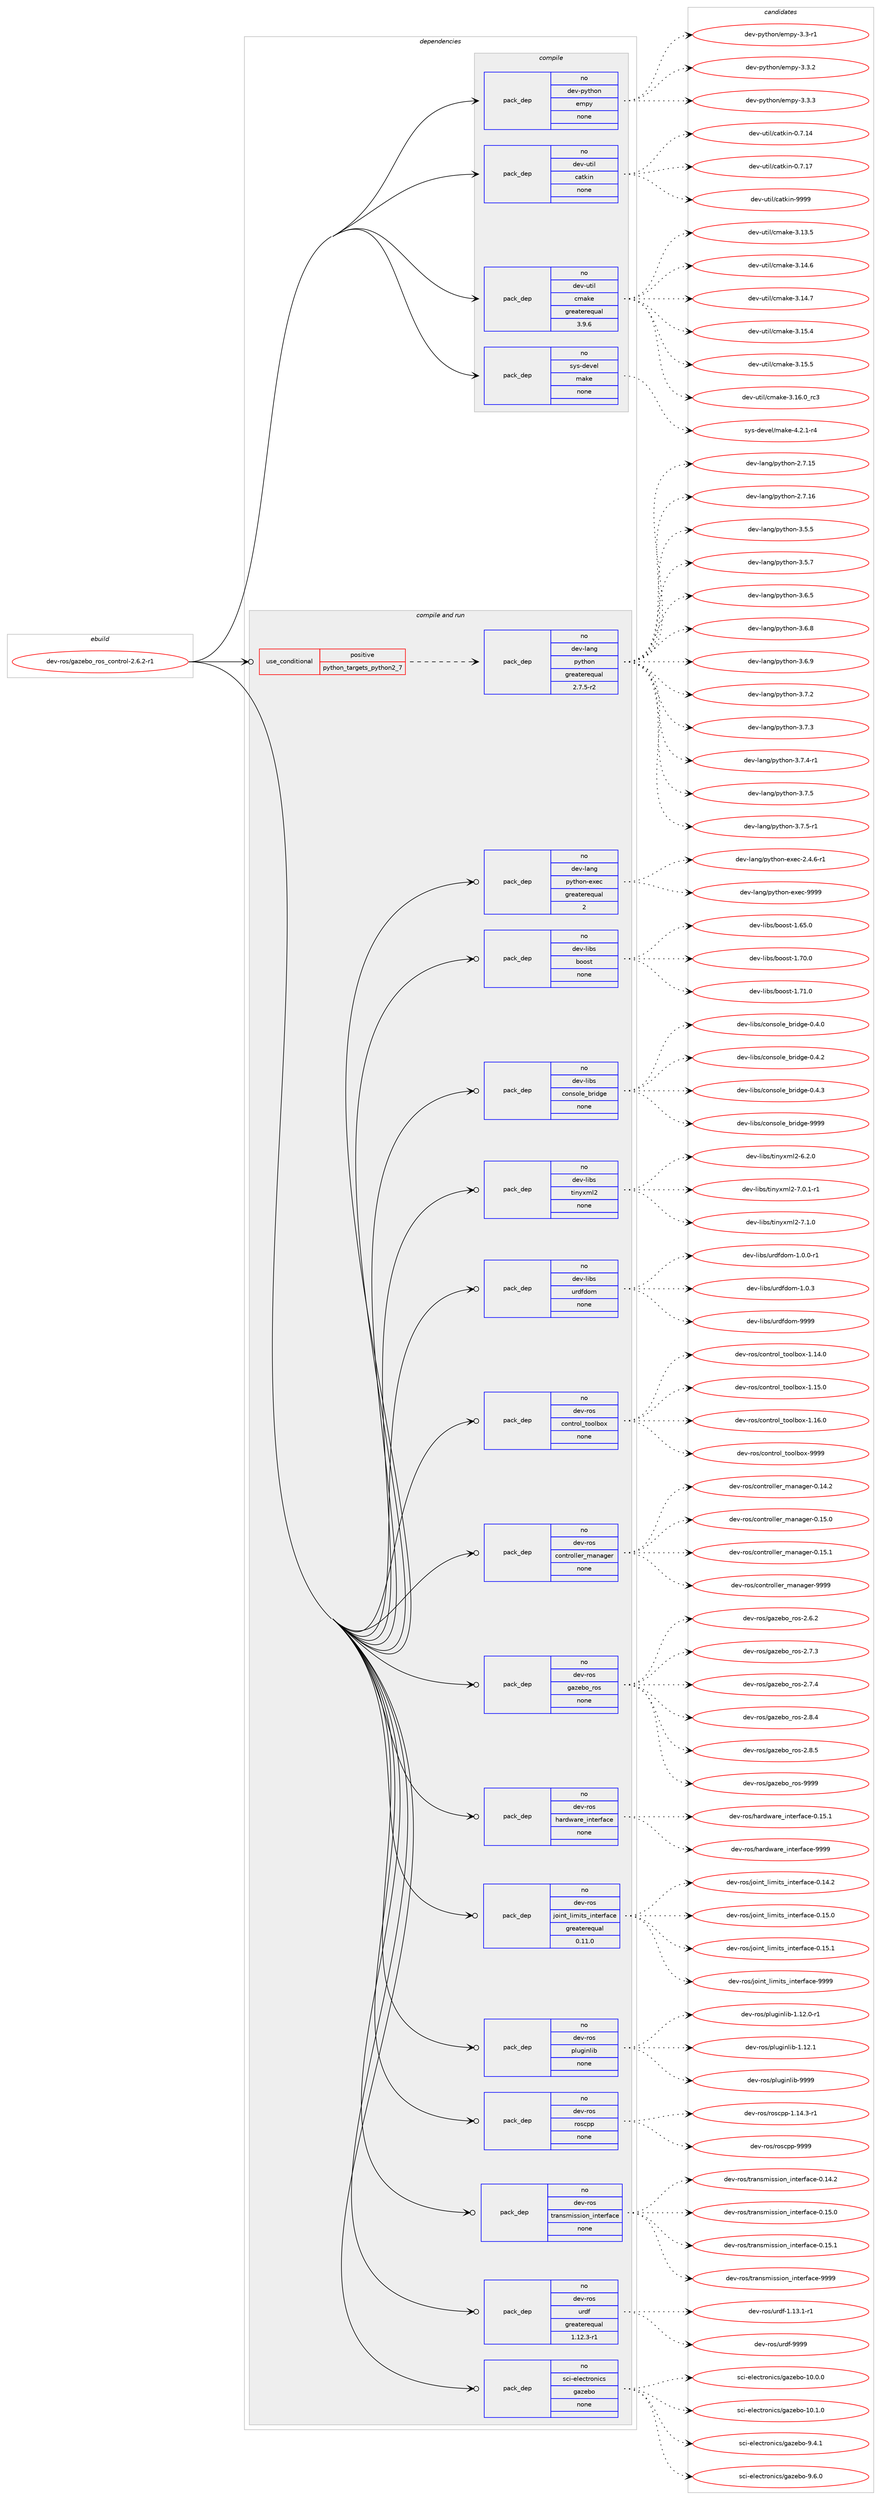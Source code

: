 digraph prolog {

# *************
# Graph options
# *************

newrank=true;
concentrate=true;
compound=true;
graph [rankdir=LR,fontname=Helvetica,fontsize=10,ranksep=1.5];#, ranksep=2.5, nodesep=0.2];
edge  [arrowhead=vee];
node  [fontname=Helvetica,fontsize=10];

# **********
# The ebuild
# **********

subgraph cluster_leftcol {
color=gray;
rank=same;
label=<<i>ebuild</i>>;
id [label="dev-ros/gazebo_ros_control-2.6.2-r1", color=red, width=4, href="../dev-ros/gazebo_ros_control-2.6.2-r1.svg"];
}

# ****************
# The dependencies
# ****************

subgraph cluster_midcol {
color=gray;
label=<<i>dependencies</i>>;
subgraph cluster_compile {
fillcolor="#eeeeee";
style=filled;
label=<<i>compile</i>>;
subgraph pack487377 {
dependency652606 [label=<<TABLE BORDER="0" CELLBORDER="1" CELLSPACING="0" CELLPADDING="4" WIDTH="220"><TR><TD ROWSPAN="6" CELLPADDING="30">pack_dep</TD></TR><TR><TD WIDTH="110">no</TD></TR><TR><TD>dev-python</TD></TR><TR><TD>empy</TD></TR><TR><TD>none</TD></TR><TR><TD></TD></TR></TABLE>>, shape=none, color=blue];
}
id:e -> dependency652606:w [weight=20,style="solid",arrowhead="vee"];
subgraph pack487378 {
dependency652607 [label=<<TABLE BORDER="0" CELLBORDER="1" CELLSPACING="0" CELLPADDING="4" WIDTH="220"><TR><TD ROWSPAN="6" CELLPADDING="30">pack_dep</TD></TR><TR><TD WIDTH="110">no</TD></TR><TR><TD>dev-util</TD></TR><TR><TD>catkin</TD></TR><TR><TD>none</TD></TR><TR><TD></TD></TR></TABLE>>, shape=none, color=blue];
}
id:e -> dependency652607:w [weight=20,style="solid",arrowhead="vee"];
subgraph pack487379 {
dependency652608 [label=<<TABLE BORDER="0" CELLBORDER="1" CELLSPACING="0" CELLPADDING="4" WIDTH="220"><TR><TD ROWSPAN="6" CELLPADDING="30">pack_dep</TD></TR><TR><TD WIDTH="110">no</TD></TR><TR><TD>dev-util</TD></TR><TR><TD>cmake</TD></TR><TR><TD>greaterequal</TD></TR><TR><TD>3.9.6</TD></TR></TABLE>>, shape=none, color=blue];
}
id:e -> dependency652608:w [weight=20,style="solid",arrowhead="vee"];
subgraph pack487380 {
dependency652609 [label=<<TABLE BORDER="0" CELLBORDER="1" CELLSPACING="0" CELLPADDING="4" WIDTH="220"><TR><TD ROWSPAN="6" CELLPADDING="30">pack_dep</TD></TR><TR><TD WIDTH="110">no</TD></TR><TR><TD>sys-devel</TD></TR><TR><TD>make</TD></TR><TR><TD>none</TD></TR><TR><TD></TD></TR></TABLE>>, shape=none, color=blue];
}
id:e -> dependency652609:w [weight=20,style="solid",arrowhead="vee"];
}
subgraph cluster_compileandrun {
fillcolor="#eeeeee";
style=filled;
label=<<i>compile and run</i>>;
subgraph cond153323 {
dependency652610 [label=<<TABLE BORDER="0" CELLBORDER="1" CELLSPACING="0" CELLPADDING="4"><TR><TD ROWSPAN="3" CELLPADDING="10">use_conditional</TD></TR><TR><TD>positive</TD></TR><TR><TD>python_targets_python2_7</TD></TR></TABLE>>, shape=none, color=red];
subgraph pack487381 {
dependency652611 [label=<<TABLE BORDER="0" CELLBORDER="1" CELLSPACING="0" CELLPADDING="4" WIDTH="220"><TR><TD ROWSPAN="6" CELLPADDING="30">pack_dep</TD></TR><TR><TD WIDTH="110">no</TD></TR><TR><TD>dev-lang</TD></TR><TR><TD>python</TD></TR><TR><TD>greaterequal</TD></TR><TR><TD>2.7.5-r2</TD></TR></TABLE>>, shape=none, color=blue];
}
dependency652610:e -> dependency652611:w [weight=20,style="dashed",arrowhead="vee"];
}
id:e -> dependency652610:w [weight=20,style="solid",arrowhead="odotvee"];
subgraph pack487382 {
dependency652612 [label=<<TABLE BORDER="0" CELLBORDER="1" CELLSPACING="0" CELLPADDING="4" WIDTH="220"><TR><TD ROWSPAN="6" CELLPADDING="30">pack_dep</TD></TR><TR><TD WIDTH="110">no</TD></TR><TR><TD>dev-lang</TD></TR><TR><TD>python-exec</TD></TR><TR><TD>greaterequal</TD></TR><TR><TD>2</TD></TR></TABLE>>, shape=none, color=blue];
}
id:e -> dependency652612:w [weight=20,style="solid",arrowhead="odotvee"];
subgraph pack487383 {
dependency652613 [label=<<TABLE BORDER="0" CELLBORDER="1" CELLSPACING="0" CELLPADDING="4" WIDTH="220"><TR><TD ROWSPAN="6" CELLPADDING="30">pack_dep</TD></TR><TR><TD WIDTH="110">no</TD></TR><TR><TD>dev-libs</TD></TR><TR><TD>boost</TD></TR><TR><TD>none</TD></TR><TR><TD></TD></TR></TABLE>>, shape=none, color=blue];
}
id:e -> dependency652613:w [weight=20,style="solid",arrowhead="odotvee"];
subgraph pack487384 {
dependency652614 [label=<<TABLE BORDER="0" CELLBORDER="1" CELLSPACING="0" CELLPADDING="4" WIDTH="220"><TR><TD ROWSPAN="6" CELLPADDING="30">pack_dep</TD></TR><TR><TD WIDTH="110">no</TD></TR><TR><TD>dev-libs</TD></TR><TR><TD>console_bridge</TD></TR><TR><TD>none</TD></TR><TR><TD></TD></TR></TABLE>>, shape=none, color=blue];
}
id:e -> dependency652614:w [weight=20,style="solid",arrowhead="odotvee"];
subgraph pack487385 {
dependency652615 [label=<<TABLE BORDER="0" CELLBORDER="1" CELLSPACING="0" CELLPADDING="4" WIDTH="220"><TR><TD ROWSPAN="6" CELLPADDING="30">pack_dep</TD></TR><TR><TD WIDTH="110">no</TD></TR><TR><TD>dev-libs</TD></TR><TR><TD>tinyxml2</TD></TR><TR><TD>none</TD></TR><TR><TD></TD></TR></TABLE>>, shape=none, color=blue];
}
id:e -> dependency652615:w [weight=20,style="solid",arrowhead="odotvee"];
subgraph pack487386 {
dependency652616 [label=<<TABLE BORDER="0" CELLBORDER="1" CELLSPACING="0" CELLPADDING="4" WIDTH="220"><TR><TD ROWSPAN="6" CELLPADDING="30">pack_dep</TD></TR><TR><TD WIDTH="110">no</TD></TR><TR><TD>dev-libs</TD></TR><TR><TD>urdfdom</TD></TR><TR><TD>none</TD></TR><TR><TD></TD></TR></TABLE>>, shape=none, color=blue];
}
id:e -> dependency652616:w [weight=20,style="solid",arrowhead="odotvee"];
subgraph pack487387 {
dependency652617 [label=<<TABLE BORDER="0" CELLBORDER="1" CELLSPACING="0" CELLPADDING="4" WIDTH="220"><TR><TD ROWSPAN="6" CELLPADDING="30">pack_dep</TD></TR><TR><TD WIDTH="110">no</TD></TR><TR><TD>dev-ros</TD></TR><TR><TD>control_toolbox</TD></TR><TR><TD>none</TD></TR><TR><TD></TD></TR></TABLE>>, shape=none, color=blue];
}
id:e -> dependency652617:w [weight=20,style="solid",arrowhead="odotvee"];
subgraph pack487388 {
dependency652618 [label=<<TABLE BORDER="0" CELLBORDER="1" CELLSPACING="0" CELLPADDING="4" WIDTH="220"><TR><TD ROWSPAN="6" CELLPADDING="30">pack_dep</TD></TR><TR><TD WIDTH="110">no</TD></TR><TR><TD>dev-ros</TD></TR><TR><TD>controller_manager</TD></TR><TR><TD>none</TD></TR><TR><TD></TD></TR></TABLE>>, shape=none, color=blue];
}
id:e -> dependency652618:w [weight=20,style="solid",arrowhead="odotvee"];
subgraph pack487389 {
dependency652619 [label=<<TABLE BORDER="0" CELLBORDER="1" CELLSPACING="0" CELLPADDING="4" WIDTH="220"><TR><TD ROWSPAN="6" CELLPADDING="30">pack_dep</TD></TR><TR><TD WIDTH="110">no</TD></TR><TR><TD>dev-ros</TD></TR><TR><TD>gazebo_ros</TD></TR><TR><TD>none</TD></TR><TR><TD></TD></TR></TABLE>>, shape=none, color=blue];
}
id:e -> dependency652619:w [weight=20,style="solid",arrowhead="odotvee"];
subgraph pack487390 {
dependency652620 [label=<<TABLE BORDER="0" CELLBORDER="1" CELLSPACING="0" CELLPADDING="4" WIDTH="220"><TR><TD ROWSPAN="6" CELLPADDING="30">pack_dep</TD></TR><TR><TD WIDTH="110">no</TD></TR><TR><TD>dev-ros</TD></TR><TR><TD>hardware_interface</TD></TR><TR><TD>none</TD></TR><TR><TD></TD></TR></TABLE>>, shape=none, color=blue];
}
id:e -> dependency652620:w [weight=20,style="solid",arrowhead="odotvee"];
subgraph pack487391 {
dependency652621 [label=<<TABLE BORDER="0" CELLBORDER="1" CELLSPACING="0" CELLPADDING="4" WIDTH="220"><TR><TD ROWSPAN="6" CELLPADDING="30">pack_dep</TD></TR><TR><TD WIDTH="110">no</TD></TR><TR><TD>dev-ros</TD></TR><TR><TD>joint_limits_interface</TD></TR><TR><TD>greaterequal</TD></TR><TR><TD>0.11.0</TD></TR></TABLE>>, shape=none, color=blue];
}
id:e -> dependency652621:w [weight=20,style="solid",arrowhead="odotvee"];
subgraph pack487392 {
dependency652622 [label=<<TABLE BORDER="0" CELLBORDER="1" CELLSPACING="0" CELLPADDING="4" WIDTH="220"><TR><TD ROWSPAN="6" CELLPADDING="30">pack_dep</TD></TR><TR><TD WIDTH="110">no</TD></TR><TR><TD>dev-ros</TD></TR><TR><TD>pluginlib</TD></TR><TR><TD>none</TD></TR><TR><TD></TD></TR></TABLE>>, shape=none, color=blue];
}
id:e -> dependency652622:w [weight=20,style="solid",arrowhead="odotvee"];
subgraph pack487393 {
dependency652623 [label=<<TABLE BORDER="0" CELLBORDER="1" CELLSPACING="0" CELLPADDING="4" WIDTH="220"><TR><TD ROWSPAN="6" CELLPADDING="30">pack_dep</TD></TR><TR><TD WIDTH="110">no</TD></TR><TR><TD>dev-ros</TD></TR><TR><TD>roscpp</TD></TR><TR><TD>none</TD></TR><TR><TD></TD></TR></TABLE>>, shape=none, color=blue];
}
id:e -> dependency652623:w [weight=20,style="solid",arrowhead="odotvee"];
subgraph pack487394 {
dependency652624 [label=<<TABLE BORDER="0" CELLBORDER="1" CELLSPACING="0" CELLPADDING="4" WIDTH="220"><TR><TD ROWSPAN="6" CELLPADDING="30">pack_dep</TD></TR><TR><TD WIDTH="110">no</TD></TR><TR><TD>dev-ros</TD></TR><TR><TD>transmission_interface</TD></TR><TR><TD>none</TD></TR><TR><TD></TD></TR></TABLE>>, shape=none, color=blue];
}
id:e -> dependency652624:w [weight=20,style="solid",arrowhead="odotvee"];
subgraph pack487395 {
dependency652625 [label=<<TABLE BORDER="0" CELLBORDER="1" CELLSPACING="0" CELLPADDING="4" WIDTH="220"><TR><TD ROWSPAN="6" CELLPADDING="30">pack_dep</TD></TR><TR><TD WIDTH="110">no</TD></TR><TR><TD>dev-ros</TD></TR><TR><TD>urdf</TD></TR><TR><TD>greaterequal</TD></TR><TR><TD>1.12.3-r1</TD></TR></TABLE>>, shape=none, color=blue];
}
id:e -> dependency652625:w [weight=20,style="solid",arrowhead="odotvee"];
subgraph pack487396 {
dependency652626 [label=<<TABLE BORDER="0" CELLBORDER="1" CELLSPACING="0" CELLPADDING="4" WIDTH="220"><TR><TD ROWSPAN="6" CELLPADDING="30">pack_dep</TD></TR><TR><TD WIDTH="110">no</TD></TR><TR><TD>sci-electronics</TD></TR><TR><TD>gazebo</TD></TR><TR><TD>none</TD></TR><TR><TD></TD></TR></TABLE>>, shape=none, color=blue];
}
id:e -> dependency652626:w [weight=20,style="solid",arrowhead="odotvee"];
}
subgraph cluster_run {
fillcolor="#eeeeee";
style=filled;
label=<<i>run</i>>;
}
}

# **************
# The candidates
# **************

subgraph cluster_choices {
rank=same;
color=gray;
label=<<i>candidates</i>>;

subgraph choice487377 {
color=black;
nodesep=1;
choice1001011184511212111610411111047101109112121455146514511449 [label="dev-python/empy-3.3-r1", color=red, width=4,href="../dev-python/empy-3.3-r1.svg"];
choice1001011184511212111610411111047101109112121455146514650 [label="dev-python/empy-3.3.2", color=red, width=4,href="../dev-python/empy-3.3.2.svg"];
choice1001011184511212111610411111047101109112121455146514651 [label="dev-python/empy-3.3.3", color=red, width=4,href="../dev-python/empy-3.3.3.svg"];
dependency652606:e -> choice1001011184511212111610411111047101109112121455146514511449:w [style=dotted,weight="100"];
dependency652606:e -> choice1001011184511212111610411111047101109112121455146514650:w [style=dotted,weight="100"];
dependency652606:e -> choice1001011184511212111610411111047101109112121455146514651:w [style=dotted,weight="100"];
}
subgraph choice487378 {
color=black;
nodesep=1;
choice1001011184511711610510847999711610710511045484655464952 [label="dev-util/catkin-0.7.14", color=red, width=4,href="../dev-util/catkin-0.7.14.svg"];
choice1001011184511711610510847999711610710511045484655464955 [label="dev-util/catkin-0.7.17", color=red, width=4,href="../dev-util/catkin-0.7.17.svg"];
choice100101118451171161051084799971161071051104557575757 [label="dev-util/catkin-9999", color=red, width=4,href="../dev-util/catkin-9999.svg"];
dependency652607:e -> choice1001011184511711610510847999711610710511045484655464952:w [style=dotted,weight="100"];
dependency652607:e -> choice1001011184511711610510847999711610710511045484655464955:w [style=dotted,weight="100"];
dependency652607:e -> choice100101118451171161051084799971161071051104557575757:w [style=dotted,weight="100"];
}
subgraph choice487379 {
color=black;
nodesep=1;
choice1001011184511711610510847991099710710145514649514653 [label="dev-util/cmake-3.13.5", color=red, width=4,href="../dev-util/cmake-3.13.5.svg"];
choice1001011184511711610510847991099710710145514649524654 [label="dev-util/cmake-3.14.6", color=red, width=4,href="../dev-util/cmake-3.14.6.svg"];
choice1001011184511711610510847991099710710145514649524655 [label="dev-util/cmake-3.14.7", color=red, width=4,href="../dev-util/cmake-3.14.7.svg"];
choice1001011184511711610510847991099710710145514649534652 [label="dev-util/cmake-3.15.4", color=red, width=4,href="../dev-util/cmake-3.15.4.svg"];
choice1001011184511711610510847991099710710145514649534653 [label="dev-util/cmake-3.15.5", color=red, width=4,href="../dev-util/cmake-3.15.5.svg"];
choice1001011184511711610510847991099710710145514649544648951149951 [label="dev-util/cmake-3.16.0_rc3", color=red, width=4,href="../dev-util/cmake-3.16.0_rc3.svg"];
dependency652608:e -> choice1001011184511711610510847991099710710145514649514653:w [style=dotted,weight="100"];
dependency652608:e -> choice1001011184511711610510847991099710710145514649524654:w [style=dotted,weight="100"];
dependency652608:e -> choice1001011184511711610510847991099710710145514649524655:w [style=dotted,weight="100"];
dependency652608:e -> choice1001011184511711610510847991099710710145514649534652:w [style=dotted,weight="100"];
dependency652608:e -> choice1001011184511711610510847991099710710145514649534653:w [style=dotted,weight="100"];
dependency652608:e -> choice1001011184511711610510847991099710710145514649544648951149951:w [style=dotted,weight="100"];
}
subgraph choice487380 {
color=black;
nodesep=1;
choice1151211154510010111810110847109971071014552465046494511452 [label="sys-devel/make-4.2.1-r4", color=red, width=4,href="../sys-devel/make-4.2.1-r4.svg"];
dependency652609:e -> choice1151211154510010111810110847109971071014552465046494511452:w [style=dotted,weight="100"];
}
subgraph choice487381 {
color=black;
nodesep=1;
choice10010111845108971101034711212111610411111045504655464953 [label="dev-lang/python-2.7.15", color=red, width=4,href="../dev-lang/python-2.7.15.svg"];
choice10010111845108971101034711212111610411111045504655464954 [label="dev-lang/python-2.7.16", color=red, width=4,href="../dev-lang/python-2.7.16.svg"];
choice100101118451089711010347112121116104111110455146534653 [label="dev-lang/python-3.5.5", color=red, width=4,href="../dev-lang/python-3.5.5.svg"];
choice100101118451089711010347112121116104111110455146534655 [label="dev-lang/python-3.5.7", color=red, width=4,href="../dev-lang/python-3.5.7.svg"];
choice100101118451089711010347112121116104111110455146544653 [label="dev-lang/python-3.6.5", color=red, width=4,href="../dev-lang/python-3.6.5.svg"];
choice100101118451089711010347112121116104111110455146544656 [label="dev-lang/python-3.6.8", color=red, width=4,href="../dev-lang/python-3.6.8.svg"];
choice100101118451089711010347112121116104111110455146544657 [label="dev-lang/python-3.6.9", color=red, width=4,href="../dev-lang/python-3.6.9.svg"];
choice100101118451089711010347112121116104111110455146554650 [label="dev-lang/python-3.7.2", color=red, width=4,href="../dev-lang/python-3.7.2.svg"];
choice100101118451089711010347112121116104111110455146554651 [label="dev-lang/python-3.7.3", color=red, width=4,href="../dev-lang/python-3.7.3.svg"];
choice1001011184510897110103471121211161041111104551465546524511449 [label="dev-lang/python-3.7.4-r1", color=red, width=4,href="../dev-lang/python-3.7.4-r1.svg"];
choice100101118451089711010347112121116104111110455146554653 [label="dev-lang/python-3.7.5", color=red, width=4,href="../dev-lang/python-3.7.5.svg"];
choice1001011184510897110103471121211161041111104551465546534511449 [label="dev-lang/python-3.7.5-r1", color=red, width=4,href="../dev-lang/python-3.7.5-r1.svg"];
dependency652611:e -> choice10010111845108971101034711212111610411111045504655464953:w [style=dotted,weight="100"];
dependency652611:e -> choice10010111845108971101034711212111610411111045504655464954:w [style=dotted,weight="100"];
dependency652611:e -> choice100101118451089711010347112121116104111110455146534653:w [style=dotted,weight="100"];
dependency652611:e -> choice100101118451089711010347112121116104111110455146534655:w [style=dotted,weight="100"];
dependency652611:e -> choice100101118451089711010347112121116104111110455146544653:w [style=dotted,weight="100"];
dependency652611:e -> choice100101118451089711010347112121116104111110455146544656:w [style=dotted,weight="100"];
dependency652611:e -> choice100101118451089711010347112121116104111110455146544657:w [style=dotted,weight="100"];
dependency652611:e -> choice100101118451089711010347112121116104111110455146554650:w [style=dotted,weight="100"];
dependency652611:e -> choice100101118451089711010347112121116104111110455146554651:w [style=dotted,weight="100"];
dependency652611:e -> choice1001011184510897110103471121211161041111104551465546524511449:w [style=dotted,weight="100"];
dependency652611:e -> choice100101118451089711010347112121116104111110455146554653:w [style=dotted,weight="100"];
dependency652611:e -> choice1001011184510897110103471121211161041111104551465546534511449:w [style=dotted,weight="100"];
}
subgraph choice487382 {
color=black;
nodesep=1;
choice10010111845108971101034711212111610411111045101120101994550465246544511449 [label="dev-lang/python-exec-2.4.6-r1", color=red, width=4,href="../dev-lang/python-exec-2.4.6-r1.svg"];
choice10010111845108971101034711212111610411111045101120101994557575757 [label="dev-lang/python-exec-9999", color=red, width=4,href="../dev-lang/python-exec-9999.svg"];
dependency652612:e -> choice10010111845108971101034711212111610411111045101120101994550465246544511449:w [style=dotted,weight="100"];
dependency652612:e -> choice10010111845108971101034711212111610411111045101120101994557575757:w [style=dotted,weight="100"];
}
subgraph choice487383 {
color=black;
nodesep=1;
choice1001011184510810598115479811111111511645494654534648 [label="dev-libs/boost-1.65.0", color=red, width=4,href="../dev-libs/boost-1.65.0.svg"];
choice1001011184510810598115479811111111511645494655484648 [label="dev-libs/boost-1.70.0", color=red, width=4,href="../dev-libs/boost-1.70.0.svg"];
choice1001011184510810598115479811111111511645494655494648 [label="dev-libs/boost-1.71.0", color=red, width=4,href="../dev-libs/boost-1.71.0.svg"];
dependency652613:e -> choice1001011184510810598115479811111111511645494654534648:w [style=dotted,weight="100"];
dependency652613:e -> choice1001011184510810598115479811111111511645494655484648:w [style=dotted,weight="100"];
dependency652613:e -> choice1001011184510810598115479811111111511645494655494648:w [style=dotted,weight="100"];
}
subgraph choice487384 {
color=black;
nodesep=1;
choice100101118451081059811547991111101151111081019598114105100103101454846524648 [label="dev-libs/console_bridge-0.4.0", color=red, width=4,href="../dev-libs/console_bridge-0.4.0.svg"];
choice100101118451081059811547991111101151111081019598114105100103101454846524650 [label="dev-libs/console_bridge-0.4.2", color=red, width=4,href="../dev-libs/console_bridge-0.4.2.svg"];
choice100101118451081059811547991111101151111081019598114105100103101454846524651 [label="dev-libs/console_bridge-0.4.3", color=red, width=4,href="../dev-libs/console_bridge-0.4.3.svg"];
choice1001011184510810598115479911111011511110810195981141051001031014557575757 [label="dev-libs/console_bridge-9999", color=red, width=4,href="../dev-libs/console_bridge-9999.svg"];
dependency652614:e -> choice100101118451081059811547991111101151111081019598114105100103101454846524648:w [style=dotted,weight="100"];
dependency652614:e -> choice100101118451081059811547991111101151111081019598114105100103101454846524650:w [style=dotted,weight="100"];
dependency652614:e -> choice100101118451081059811547991111101151111081019598114105100103101454846524651:w [style=dotted,weight="100"];
dependency652614:e -> choice1001011184510810598115479911111011511110810195981141051001031014557575757:w [style=dotted,weight="100"];
}
subgraph choice487385 {
color=black;
nodesep=1;
choice10010111845108105981154711610511012112010910850455446504648 [label="dev-libs/tinyxml2-6.2.0", color=red, width=4,href="../dev-libs/tinyxml2-6.2.0.svg"];
choice100101118451081059811547116105110121120109108504555464846494511449 [label="dev-libs/tinyxml2-7.0.1-r1", color=red, width=4,href="../dev-libs/tinyxml2-7.0.1-r1.svg"];
choice10010111845108105981154711610511012112010910850455546494648 [label="dev-libs/tinyxml2-7.1.0", color=red, width=4,href="../dev-libs/tinyxml2-7.1.0.svg"];
dependency652615:e -> choice10010111845108105981154711610511012112010910850455446504648:w [style=dotted,weight="100"];
dependency652615:e -> choice100101118451081059811547116105110121120109108504555464846494511449:w [style=dotted,weight="100"];
dependency652615:e -> choice10010111845108105981154711610511012112010910850455546494648:w [style=dotted,weight="100"];
}
subgraph choice487386 {
color=black;
nodesep=1;
choice1001011184510810598115471171141001021001111094549464846484511449 [label="dev-libs/urdfdom-1.0.0-r1", color=red, width=4,href="../dev-libs/urdfdom-1.0.0-r1.svg"];
choice100101118451081059811547117114100102100111109454946484651 [label="dev-libs/urdfdom-1.0.3", color=red, width=4,href="../dev-libs/urdfdom-1.0.3.svg"];
choice1001011184510810598115471171141001021001111094557575757 [label="dev-libs/urdfdom-9999", color=red, width=4,href="../dev-libs/urdfdom-9999.svg"];
dependency652616:e -> choice1001011184510810598115471171141001021001111094549464846484511449:w [style=dotted,weight="100"];
dependency652616:e -> choice100101118451081059811547117114100102100111109454946484651:w [style=dotted,weight="100"];
dependency652616:e -> choice1001011184510810598115471171141001021001111094557575757:w [style=dotted,weight="100"];
}
subgraph choice487387 {
color=black;
nodesep=1;
choice100101118451141111154799111110116114111108951161111111089811112045494649524648 [label="dev-ros/control_toolbox-1.14.0", color=red, width=4,href="../dev-ros/control_toolbox-1.14.0.svg"];
choice100101118451141111154799111110116114111108951161111111089811112045494649534648 [label="dev-ros/control_toolbox-1.15.0", color=red, width=4,href="../dev-ros/control_toolbox-1.15.0.svg"];
choice100101118451141111154799111110116114111108951161111111089811112045494649544648 [label="dev-ros/control_toolbox-1.16.0", color=red, width=4,href="../dev-ros/control_toolbox-1.16.0.svg"];
choice10010111845114111115479911111011611411110895116111111108981111204557575757 [label="dev-ros/control_toolbox-9999", color=red, width=4,href="../dev-ros/control_toolbox-9999.svg"];
dependency652617:e -> choice100101118451141111154799111110116114111108951161111111089811112045494649524648:w [style=dotted,weight="100"];
dependency652617:e -> choice100101118451141111154799111110116114111108951161111111089811112045494649534648:w [style=dotted,weight="100"];
dependency652617:e -> choice100101118451141111154799111110116114111108951161111111089811112045494649544648:w [style=dotted,weight="100"];
dependency652617:e -> choice10010111845114111115479911111011611411110895116111111108981111204557575757:w [style=dotted,weight="100"];
}
subgraph choice487388 {
color=black;
nodesep=1;
choice10010111845114111115479911111011611411110810810111495109971109710310111445484649524650 [label="dev-ros/controller_manager-0.14.2", color=red, width=4,href="../dev-ros/controller_manager-0.14.2.svg"];
choice10010111845114111115479911111011611411110810810111495109971109710310111445484649534648 [label="dev-ros/controller_manager-0.15.0", color=red, width=4,href="../dev-ros/controller_manager-0.15.0.svg"];
choice10010111845114111115479911111011611411110810810111495109971109710310111445484649534649 [label="dev-ros/controller_manager-0.15.1", color=red, width=4,href="../dev-ros/controller_manager-0.15.1.svg"];
choice1001011184511411111547991111101161141111081081011149510997110971031011144557575757 [label="dev-ros/controller_manager-9999", color=red, width=4,href="../dev-ros/controller_manager-9999.svg"];
dependency652618:e -> choice10010111845114111115479911111011611411110810810111495109971109710310111445484649524650:w [style=dotted,weight="100"];
dependency652618:e -> choice10010111845114111115479911111011611411110810810111495109971109710310111445484649534648:w [style=dotted,weight="100"];
dependency652618:e -> choice10010111845114111115479911111011611411110810810111495109971109710310111445484649534649:w [style=dotted,weight="100"];
dependency652618:e -> choice1001011184511411111547991111101161141111081081011149510997110971031011144557575757:w [style=dotted,weight="100"];
}
subgraph choice487389 {
color=black;
nodesep=1;
choice1001011184511411111547103971221019811195114111115455046544650 [label="dev-ros/gazebo_ros-2.6.2", color=red, width=4,href="../dev-ros/gazebo_ros-2.6.2.svg"];
choice1001011184511411111547103971221019811195114111115455046554651 [label="dev-ros/gazebo_ros-2.7.3", color=red, width=4,href="../dev-ros/gazebo_ros-2.7.3.svg"];
choice1001011184511411111547103971221019811195114111115455046554652 [label="dev-ros/gazebo_ros-2.7.4", color=red, width=4,href="../dev-ros/gazebo_ros-2.7.4.svg"];
choice1001011184511411111547103971221019811195114111115455046564652 [label="dev-ros/gazebo_ros-2.8.4", color=red, width=4,href="../dev-ros/gazebo_ros-2.8.4.svg"];
choice1001011184511411111547103971221019811195114111115455046564653 [label="dev-ros/gazebo_ros-2.8.5", color=red, width=4,href="../dev-ros/gazebo_ros-2.8.5.svg"];
choice10010111845114111115471039712210198111951141111154557575757 [label="dev-ros/gazebo_ros-9999", color=red, width=4,href="../dev-ros/gazebo_ros-9999.svg"];
dependency652619:e -> choice1001011184511411111547103971221019811195114111115455046544650:w [style=dotted,weight="100"];
dependency652619:e -> choice1001011184511411111547103971221019811195114111115455046554651:w [style=dotted,weight="100"];
dependency652619:e -> choice1001011184511411111547103971221019811195114111115455046554652:w [style=dotted,weight="100"];
dependency652619:e -> choice1001011184511411111547103971221019811195114111115455046564652:w [style=dotted,weight="100"];
dependency652619:e -> choice1001011184511411111547103971221019811195114111115455046564653:w [style=dotted,weight="100"];
dependency652619:e -> choice10010111845114111115471039712210198111951141111154557575757:w [style=dotted,weight="100"];
}
subgraph choice487390 {
color=black;
nodesep=1;
choice1001011184511411111547104971141001199711410195105110116101114102979910145484649534649 [label="dev-ros/hardware_interface-0.15.1", color=red, width=4,href="../dev-ros/hardware_interface-0.15.1.svg"];
choice100101118451141111154710497114100119971141019510511011610111410297991014557575757 [label="dev-ros/hardware_interface-9999", color=red, width=4,href="../dev-ros/hardware_interface-9999.svg"];
dependency652620:e -> choice1001011184511411111547104971141001199711410195105110116101114102979910145484649534649:w [style=dotted,weight="100"];
dependency652620:e -> choice100101118451141111154710497114100119971141019510511011610111410297991014557575757:w [style=dotted,weight="100"];
}
subgraph choice487391 {
color=black;
nodesep=1;
choice10010111845114111115471061111051101169510810510910511611595105110116101114102979910145484649524650 [label="dev-ros/joint_limits_interface-0.14.2", color=red, width=4,href="../dev-ros/joint_limits_interface-0.14.2.svg"];
choice10010111845114111115471061111051101169510810510910511611595105110116101114102979910145484649534648 [label="dev-ros/joint_limits_interface-0.15.0", color=red, width=4,href="../dev-ros/joint_limits_interface-0.15.0.svg"];
choice10010111845114111115471061111051101169510810510910511611595105110116101114102979910145484649534649 [label="dev-ros/joint_limits_interface-0.15.1", color=red, width=4,href="../dev-ros/joint_limits_interface-0.15.1.svg"];
choice1001011184511411111547106111105110116951081051091051161159510511011610111410297991014557575757 [label="dev-ros/joint_limits_interface-9999", color=red, width=4,href="../dev-ros/joint_limits_interface-9999.svg"];
dependency652621:e -> choice10010111845114111115471061111051101169510810510910511611595105110116101114102979910145484649524650:w [style=dotted,weight="100"];
dependency652621:e -> choice10010111845114111115471061111051101169510810510910511611595105110116101114102979910145484649534648:w [style=dotted,weight="100"];
dependency652621:e -> choice10010111845114111115471061111051101169510810510910511611595105110116101114102979910145484649534649:w [style=dotted,weight="100"];
dependency652621:e -> choice1001011184511411111547106111105110116951081051091051161159510511011610111410297991014557575757:w [style=dotted,weight="100"];
}
subgraph choice487392 {
color=black;
nodesep=1;
choice100101118451141111154711210811710310511010810598454946495046484511449 [label="dev-ros/pluginlib-1.12.0-r1", color=red, width=4,href="../dev-ros/pluginlib-1.12.0-r1.svg"];
choice10010111845114111115471121081171031051101081059845494649504649 [label="dev-ros/pluginlib-1.12.1", color=red, width=4,href="../dev-ros/pluginlib-1.12.1.svg"];
choice1001011184511411111547112108117103105110108105984557575757 [label="dev-ros/pluginlib-9999", color=red, width=4,href="../dev-ros/pluginlib-9999.svg"];
dependency652622:e -> choice100101118451141111154711210811710310511010810598454946495046484511449:w [style=dotted,weight="100"];
dependency652622:e -> choice10010111845114111115471121081171031051101081059845494649504649:w [style=dotted,weight="100"];
dependency652622:e -> choice1001011184511411111547112108117103105110108105984557575757:w [style=dotted,weight="100"];
}
subgraph choice487393 {
color=black;
nodesep=1;
choice100101118451141111154711411111599112112454946495246514511449 [label="dev-ros/roscpp-1.14.3-r1", color=red, width=4,href="../dev-ros/roscpp-1.14.3-r1.svg"];
choice1001011184511411111547114111115991121124557575757 [label="dev-ros/roscpp-9999", color=red, width=4,href="../dev-ros/roscpp-9999.svg"];
dependency652623:e -> choice100101118451141111154711411111599112112454946495246514511449:w [style=dotted,weight="100"];
dependency652623:e -> choice1001011184511411111547114111115991121124557575757:w [style=dotted,weight="100"];
}
subgraph choice487394 {
color=black;
nodesep=1;
choice10010111845114111115471161149711011510910511511510511111095105110116101114102979910145484649524650 [label="dev-ros/transmission_interface-0.14.2", color=red, width=4,href="../dev-ros/transmission_interface-0.14.2.svg"];
choice10010111845114111115471161149711011510910511511510511111095105110116101114102979910145484649534648 [label="dev-ros/transmission_interface-0.15.0", color=red, width=4,href="../dev-ros/transmission_interface-0.15.0.svg"];
choice10010111845114111115471161149711011510910511511510511111095105110116101114102979910145484649534649 [label="dev-ros/transmission_interface-0.15.1", color=red, width=4,href="../dev-ros/transmission_interface-0.15.1.svg"];
choice1001011184511411111547116114971101151091051151151051111109510511011610111410297991014557575757 [label="dev-ros/transmission_interface-9999", color=red, width=4,href="../dev-ros/transmission_interface-9999.svg"];
dependency652624:e -> choice10010111845114111115471161149711011510910511511510511111095105110116101114102979910145484649524650:w [style=dotted,weight="100"];
dependency652624:e -> choice10010111845114111115471161149711011510910511511510511111095105110116101114102979910145484649534648:w [style=dotted,weight="100"];
dependency652624:e -> choice10010111845114111115471161149711011510910511511510511111095105110116101114102979910145484649534649:w [style=dotted,weight="100"];
dependency652624:e -> choice1001011184511411111547116114971101151091051151151051111109510511011610111410297991014557575757:w [style=dotted,weight="100"];
}
subgraph choice487395 {
color=black;
nodesep=1;
choice1001011184511411111547117114100102454946495146494511449 [label="dev-ros/urdf-1.13.1-r1", color=red, width=4,href="../dev-ros/urdf-1.13.1-r1.svg"];
choice10010111845114111115471171141001024557575757 [label="dev-ros/urdf-9999", color=red, width=4,href="../dev-ros/urdf-9999.svg"];
dependency652625:e -> choice1001011184511411111547117114100102454946495146494511449:w [style=dotted,weight="100"];
dependency652625:e -> choice10010111845114111115471171141001024557575757:w [style=dotted,weight="100"];
}
subgraph choice487396 {
color=black;
nodesep=1;
choice1159910545101108101991161141111101059911547103971221019811145494846484648 [label="sci-electronics/gazebo-10.0.0", color=red, width=4,href="../sci-electronics/gazebo-10.0.0.svg"];
choice1159910545101108101991161141111101059911547103971221019811145494846494648 [label="sci-electronics/gazebo-10.1.0", color=red, width=4,href="../sci-electronics/gazebo-10.1.0.svg"];
choice11599105451011081019911611411111010599115471039712210198111455746524649 [label="sci-electronics/gazebo-9.4.1", color=red, width=4,href="../sci-electronics/gazebo-9.4.1.svg"];
choice11599105451011081019911611411111010599115471039712210198111455746544648 [label="sci-electronics/gazebo-9.6.0", color=red, width=4,href="../sci-electronics/gazebo-9.6.0.svg"];
dependency652626:e -> choice1159910545101108101991161141111101059911547103971221019811145494846484648:w [style=dotted,weight="100"];
dependency652626:e -> choice1159910545101108101991161141111101059911547103971221019811145494846494648:w [style=dotted,weight="100"];
dependency652626:e -> choice11599105451011081019911611411111010599115471039712210198111455746524649:w [style=dotted,weight="100"];
dependency652626:e -> choice11599105451011081019911611411111010599115471039712210198111455746544648:w [style=dotted,weight="100"];
}
}

}
